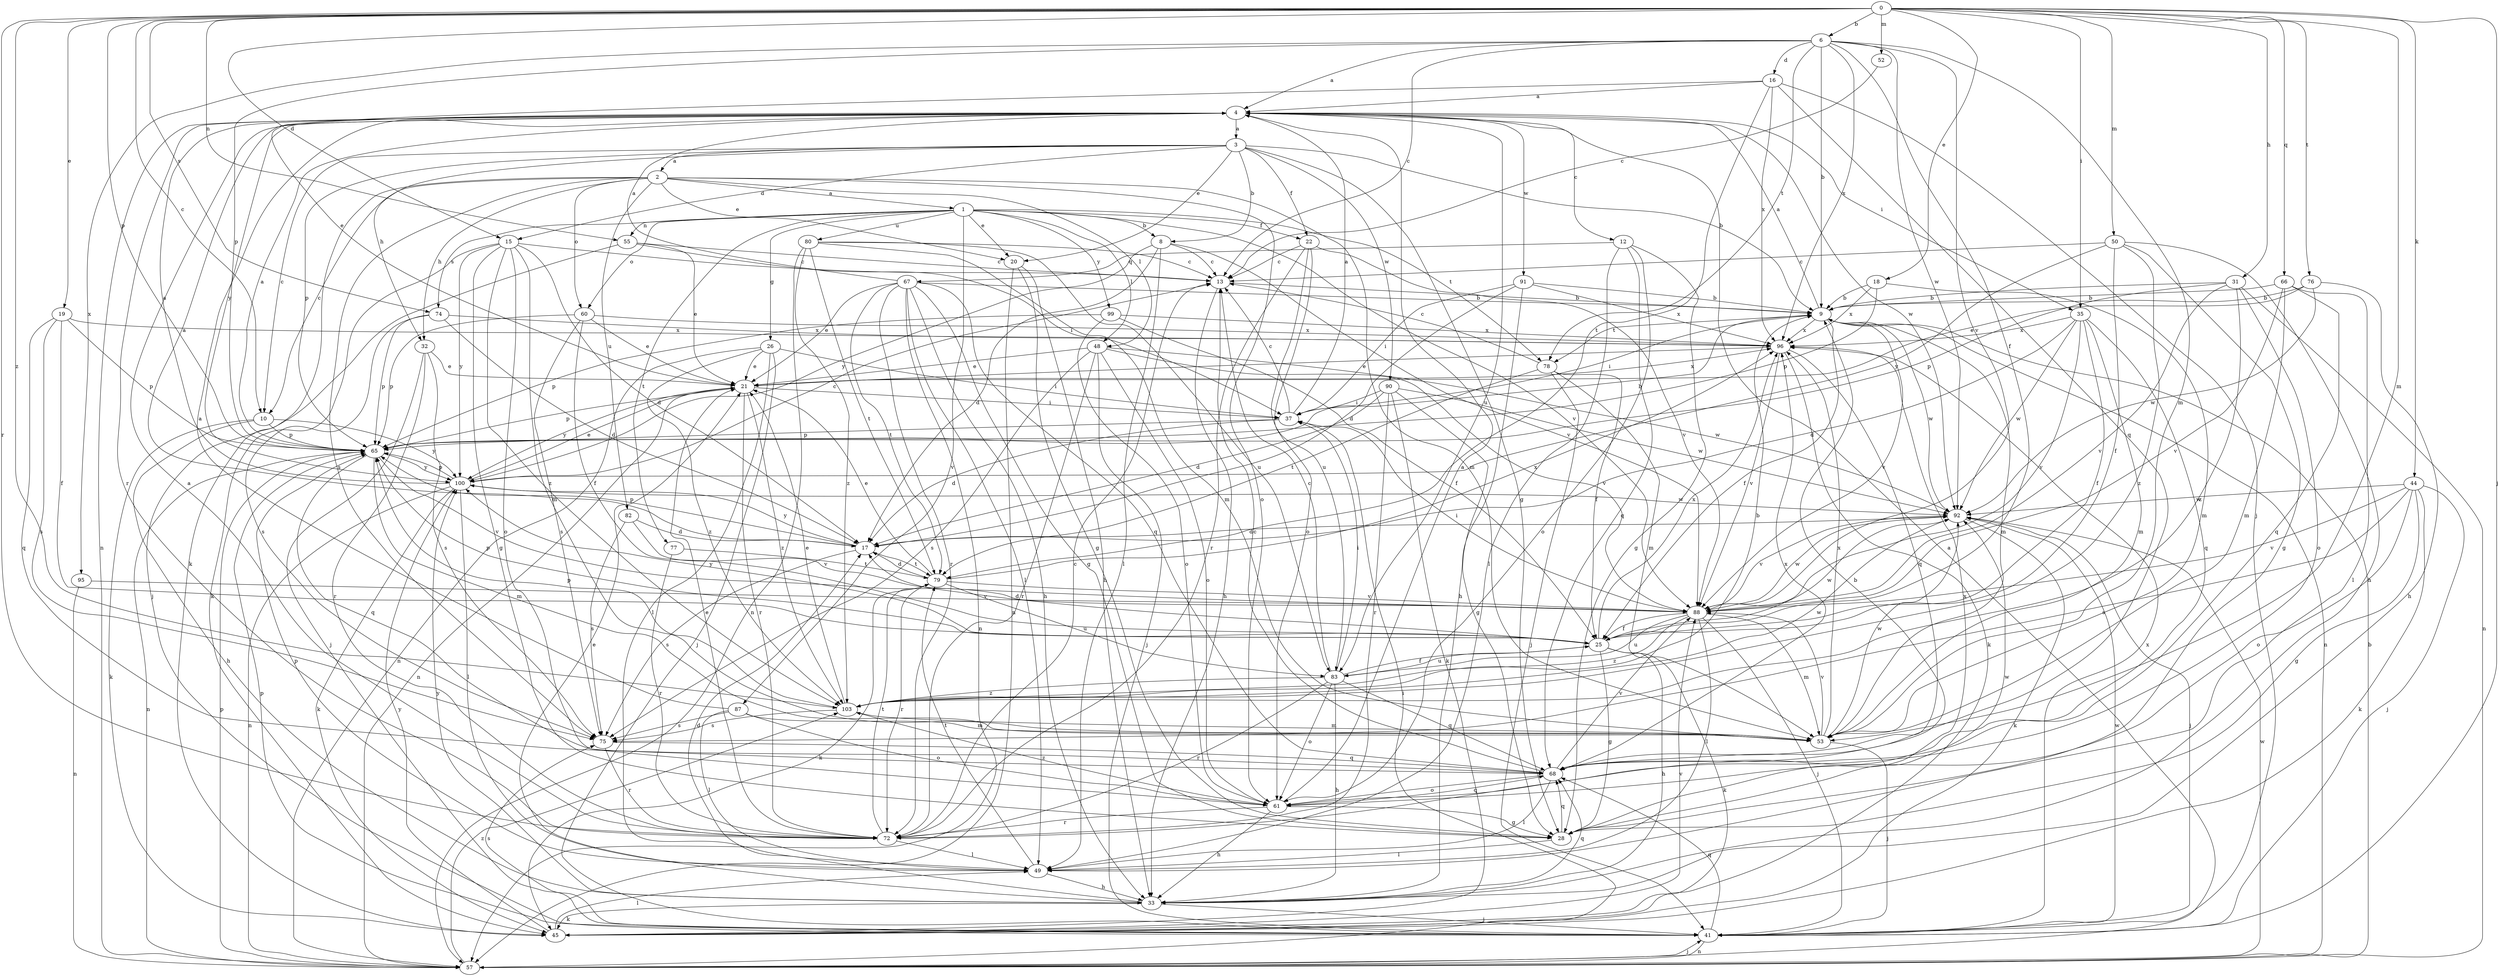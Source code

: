 strict digraph  {
0;
1;
2;
3;
4;
6;
8;
9;
10;
12;
13;
15;
16;
17;
18;
19;
20;
21;
22;
25;
26;
28;
31;
32;
33;
35;
37;
41;
44;
45;
48;
49;
50;
52;
53;
55;
57;
60;
61;
65;
66;
67;
68;
72;
74;
75;
76;
77;
78;
79;
80;
82;
83;
87;
88;
90;
91;
92;
95;
96;
99;
100;
103;
0 -> 6  [label=b];
0 -> 10  [label=c];
0 -> 15  [label=d];
0 -> 18  [label=e];
0 -> 19  [label=e];
0 -> 31  [label=h];
0 -> 35  [label=i];
0 -> 41  [label=j];
0 -> 44  [label=k];
0 -> 50  [label=m];
0 -> 52  [label=m];
0 -> 53  [label=m];
0 -> 55  [label=n];
0 -> 65  [label=p];
0 -> 66  [label=q];
0 -> 72  [label=r];
0 -> 74  [label=s];
0 -> 76  [label=t];
0 -> 103  [label=z];
1 -> 8  [label=b];
1 -> 20  [label=e];
1 -> 22  [label=f];
1 -> 26  [label=g];
1 -> 48  [label=l];
1 -> 55  [label=n];
1 -> 60  [label=o];
1 -> 74  [label=s];
1 -> 77  [label=t];
1 -> 78  [label=t];
1 -> 80  [label=u];
1 -> 87  [label=v];
1 -> 88  [label=v];
1 -> 99  [label=y];
2 -> 1  [label=a];
2 -> 10  [label=c];
2 -> 20  [label=e];
2 -> 32  [label=h];
2 -> 45  [label=k];
2 -> 48  [label=l];
2 -> 53  [label=m];
2 -> 60  [label=o];
2 -> 61  [label=o];
2 -> 75  [label=s];
2 -> 82  [label=u];
3 -> 2  [label=a];
3 -> 8  [label=b];
3 -> 9  [label=b];
3 -> 10  [label=c];
3 -> 15  [label=d];
3 -> 20  [label=e];
3 -> 22  [label=f];
3 -> 28  [label=g];
3 -> 32  [label=h];
3 -> 65  [label=p];
3 -> 90  [label=w];
4 -> 3  [label=a];
4 -> 12  [label=c];
4 -> 35  [label=i];
4 -> 57  [label=n];
4 -> 72  [label=r];
4 -> 83  [label=u];
4 -> 91  [label=w];
4 -> 92  [label=w];
4 -> 100  [label=y];
6 -> 4  [label=a];
6 -> 9  [label=b];
6 -> 13  [label=c];
6 -> 16  [label=d];
6 -> 25  [label=f];
6 -> 53  [label=m];
6 -> 65  [label=p];
6 -> 78  [label=t];
6 -> 88  [label=v];
6 -> 92  [label=w];
6 -> 95  [label=x];
6 -> 96  [label=x];
8 -> 13  [label=c];
8 -> 17  [label=d];
8 -> 49  [label=l];
8 -> 88  [label=v];
8 -> 100  [label=y];
9 -> 4  [label=a];
9 -> 25  [label=f];
9 -> 37  [label=i];
9 -> 53  [label=m];
9 -> 57  [label=n];
9 -> 78  [label=t];
9 -> 88  [label=v];
9 -> 92  [label=w];
9 -> 96  [label=x];
10 -> 33  [label=h];
10 -> 45  [label=k];
10 -> 65  [label=p];
10 -> 100  [label=y];
12 -> 28  [label=g];
12 -> 49  [label=l];
12 -> 61  [label=o];
12 -> 67  [label=q];
12 -> 68  [label=q];
13 -> 9  [label=b];
13 -> 33  [label=h];
15 -> 13  [label=c];
15 -> 17  [label=d];
15 -> 28  [label=g];
15 -> 45  [label=k];
15 -> 53  [label=m];
15 -> 61  [label=o];
15 -> 100  [label=y];
15 -> 103  [label=z];
16 -> 4  [label=a];
16 -> 21  [label=e];
16 -> 41  [label=j];
16 -> 68  [label=q];
16 -> 79  [label=t];
16 -> 96  [label=x];
17 -> 4  [label=a];
17 -> 65  [label=p];
17 -> 75  [label=s];
17 -> 79  [label=t];
17 -> 100  [label=y];
18 -> 9  [label=b];
18 -> 53  [label=m];
18 -> 65  [label=p];
18 -> 96  [label=x];
19 -> 25  [label=f];
19 -> 65  [label=p];
19 -> 68  [label=q];
19 -> 75  [label=s];
19 -> 96  [label=x];
20 -> 28  [label=g];
20 -> 33  [label=h];
20 -> 57  [label=n];
21 -> 37  [label=i];
21 -> 57  [label=n];
21 -> 65  [label=p];
21 -> 72  [label=r];
21 -> 96  [label=x];
21 -> 100  [label=y];
21 -> 103  [label=z];
22 -> 13  [label=c];
22 -> 61  [label=o];
22 -> 72  [label=r];
22 -> 83  [label=u];
22 -> 88  [label=v];
25 -> 17  [label=d];
25 -> 28  [label=g];
25 -> 33  [label=h];
25 -> 45  [label=k];
25 -> 65  [label=p];
25 -> 83  [label=u];
25 -> 92  [label=w];
25 -> 96  [label=x];
25 -> 100  [label=y];
26 -> 21  [label=e];
26 -> 37  [label=i];
26 -> 41  [label=j];
26 -> 49  [label=l];
26 -> 57  [label=n];
26 -> 103  [label=z];
28 -> 49  [label=l];
28 -> 68  [label=q];
28 -> 92  [label=w];
28 -> 96  [label=x];
31 -> 9  [label=b];
31 -> 57  [label=n];
31 -> 61  [label=o];
31 -> 65  [label=p];
31 -> 88  [label=v];
31 -> 103  [label=z];
32 -> 21  [label=e];
32 -> 41  [label=j];
32 -> 72  [label=r];
32 -> 75  [label=s];
33 -> 17  [label=d];
33 -> 21  [label=e];
33 -> 41  [label=j];
33 -> 45  [label=k];
33 -> 68  [label=q];
33 -> 100  [label=y];
35 -> 17  [label=d];
35 -> 25  [label=f];
35 -> 53  [label=m];
35 -> 68  [label=q];
35 -> 88  [label=v];
35 -> 92  [label=w];
35 -> 96  [label=x];
37 -> 4  [label=a];
37 -> 13  [label=c];
37 -> 17  [label=d];
37 -> 65  [label=p];
41 -> 57  [label=n];
41 -> 65  [label=p];
41 -> 68  [label=q];
41 -> 75  [label=s];
41 -> 92  [label=w];
41 -> 96  [label=x];
44 -> 28  [label=g];
44 -> 41  [label=j];
44 -> 45  [label=k];
44 -> 61  [label=o];
44 -> 75  [label=s];
44 -> 88  [label=v];
44 -> 92  [label=w];
45 -> 49  [label=l];
45 -> 88  [label=v];
45 -> 100  [label=y];
48 -> 21  [label=e];
48 -> 41  [label=j];
48 -> 61  [label=o];
48 -> 72  [label=r];
48 -> 75  [label=s];
48 -> 88  [label=v];
48 -> 92  [label=w];
49 -> 33  [label=h];
49 -> 65  [label=p];
49 -> 79  [label=t];
50 -> 13  [label=c];
50 -> 25  [label=f];
50 -> 28  [label=g];
50 -> 33  [label=h];
50 -> 100  [label=y];
50 -> 103  [label=z];
52 -> 13  [label=c];
53 -> 41  [label=j];
53 -> 88  [label=v];
53 -> 92  [label=w];
53 -> 96  [label=x];
55 -> 13  [label=c];
55 -> 21  [label=e];
55 -> 37  [label=i];
55 -> 41  [label=j];
57 -> 4  [label=a];
57 -> 9  [label=b];
57 -> 37  [label=i];
57 -> 41  [label=j];
57 -> 65  [label=p];
57 -> 92  [label=w];
57 -> 103  [label=z];
60 -> 21  [label=e];
60 -> 25  [label=f];
60 -> 65  [label=p];
60 -> 75  [label=s];
60 -> 96  [label=x];
61 -> 4  [label=a];
61 -> 28  [label=g];
61 -> 33  [label=h];
61 -> 68  [label=q];
61 -> 72  [label=r];
61 -> 103  [label=z];
65 -> 4  [label=a];
65 -> 9  [label=b];
65 -> 53  [label=m];
65 -> 57  [label=n];
65 -> 68  [label=q];
65 -> 88  [label=v];
65 -> 100  [label=y];
66 -> 9  [label=b];
66 -> 49  [label=l];
66 -> 53  [label=m];
66 -> 68  [label=q];
66 -> 88  [label=v];
67 -> 4  [label=a];
67 -> 9  [label=b];
67 -> 21  [label=e];
67 -> 28  [label=g];
67 -> 33  [label=h];
67 -> 49  [label=l];
67 -> 57  [label=n];
67 -> 68  [label=q];
67 -> 72  [label=r];
67 -> 79  [label=t];
68 -> 13  [label=c];
68 -> 49  [label=l];
68 -> 61  [label=o];
68 -> 88  [label=v];
68 -> 96  [label=x];
72 -> 4  [label=a];
72 -> 9  [label=b];
72 -> 13  [label=c];
72 -> 21  [label=e];
72 -> 49  [label=l];
72 -> 79  [label=t];
74 -> 17  [label=d];
74 -> 65  [label=p];
74 -> 75  [label=s];
74 -> 96  [label=x];
75 -> 68  [label=q];
75 -> 72  [label=r];
76 -> 9  [label=b];
76 -> 21  [label=e];
76 -> 33  [label=h];
76 -> 92  [label=w];
77 -> 72  [label=r];
77 -> 79  [label=t];
78 -> 13  [label=c];
78 -> 25  [label=f];
78 -> 41  [label=j];
78 -> 53  [label=m];
78 -> 79  [label=t];
79 -> 17  [label=d];
79 -> 21  [label=e];
79 -> 45  [label=k];
79 -> 72  [label=r];
79 -> 83  [label=u];
79 -> 88  [label=v];
79 -> 96  [label=x];
80 -> 13  [label=c];
80 -> 53  [label=m];
80 -> 57  [label=n];
80 -> 79  [label=t];
80 -> 83  [label=u];
80 -> 103  [label=z];
82 -> 17  [label=d];
82 -> 75  [label=s];
82 -> 88  [label=v];
83 -> 13  [label=c];
83 -> 25  [label=f];
83 -> 33  [label=h];
83 -> 37  [label=i];
83 -> 61  [label=o];
83 -> 68  [label=q];
83 -> 72  [label=r];
83 -> 103  [label=z];
87 -> 4  [label=a];
87 -> 49  [label=l];
87 -> 53  [label=m];
87 -> 61  [label=o];
87 -> 75  [label=s];
88 -> 25  [label=f];
88 -> 37  [label=i];
88 -> 41  [label=j];
88 -> 49  [label=l];
88 -> 53  [label=m];
88 -> 83  [label=u];
88 -> 92  [label=w];
88 -> 103  [label=z];
90 -> 17  [label=d];
90 -> 28  [label=g];
90 -> 37  [label=i];
90 -> 45  [label=k];
90 -> 72  [label=r];
90 -> 92  [label=w];
91 -> 9  [label=b];
91 -> 17  [label=d];
91 -> 33  [label=h];
91 -> 37  [label=i];
91 -> 96  [label=x];
92 -> 17  [label=d];
92 -> 41  [label=j];
92 -> 45  [label=k];
92 -> 88  [label=v];
95 -> 57  [label=n];
95 -> 88  [label=v];
96 -> 21  [label=e];
96 -> 45  [label=k];
96 -> 68  [label=q];
96 -> 88  [label=v];
99 -> 25  [label=f];
99 -> 61  [label=o];
99 -> 65  [label=p];
99 -> 96  [label=x];
100 -> 4  [label=a];
100 -> 13  [label=c];
100 -> 21  [label=e];
100 -> 45  [label=k];
100 -> 49  [label=l];
100 -> 57  [label=n];
100 -> 65  [label=p];
100 -> 92  [label=w];
103 -> 9  [label=b];
103 -> 21  [label=e];
103 -> 53  [label=m];
103 -> 65  [label=p];
103 -> 75  [label=s];
103 -> 92  [label=w];
}
